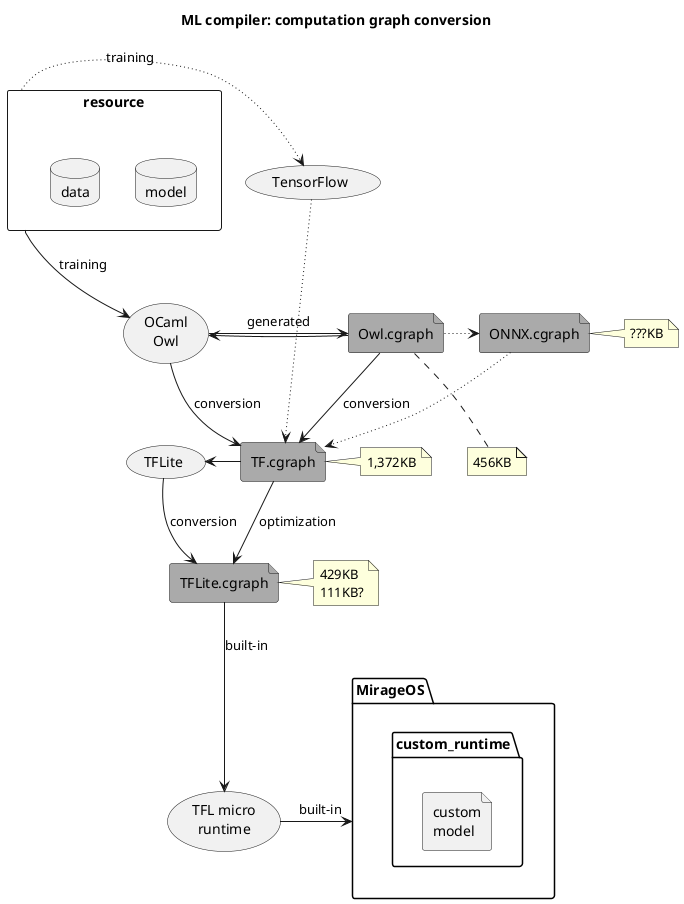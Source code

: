 @startuml
title ML compiler: computation graph conversion

rectangle resource {
        database model
        database data
}
file Owl.cgraph #aaaaaa
note bottom of Owl.cgraph : 456KB
file TF.cgraph #aaaaaa
note right of TF.cgraph : 1,372KB
file TFLite.cgraph #aaaaaa
note right of TFLite.cgraph : 429KB\n111KB?
file ONNX.cgraph #aaaaaa
note right of ONNX.cgraph : ???KB
folder MirageOS {
        folder custom_runtime {
        	file "custom\nmodel"
	}
}

Owl.cgraph -down-> TF.cgraph : conversion
Owl.cgraph .[dotted]> ONNX.cgraph
ONNX.cgraph .[dotted]> TF.cgraph
resource .[dotted]> (TensorFlow) : training
(TensorFlow) .[dotted]> TF.cgraph
TF.cgraph -down-> TFLite.cgraph : optimization
TFLite.cgraph -down-> (TFL micro\nruntime) : built-in
(TFL micro\nruntime) -> MirageOS : built-in

resource -down-> (OCaml\nOwl) : training
(OCaml\nOwl) -> Owl.cgraph : generated
(OCaml\nOwl) <- Owl.cgraph
(OCaml\nOwl) -> TF.cgraph : conversion
(TFLite) <- TF.cgraph
(TFLite) -> TFLite.cgraph : conversion

@enduml
